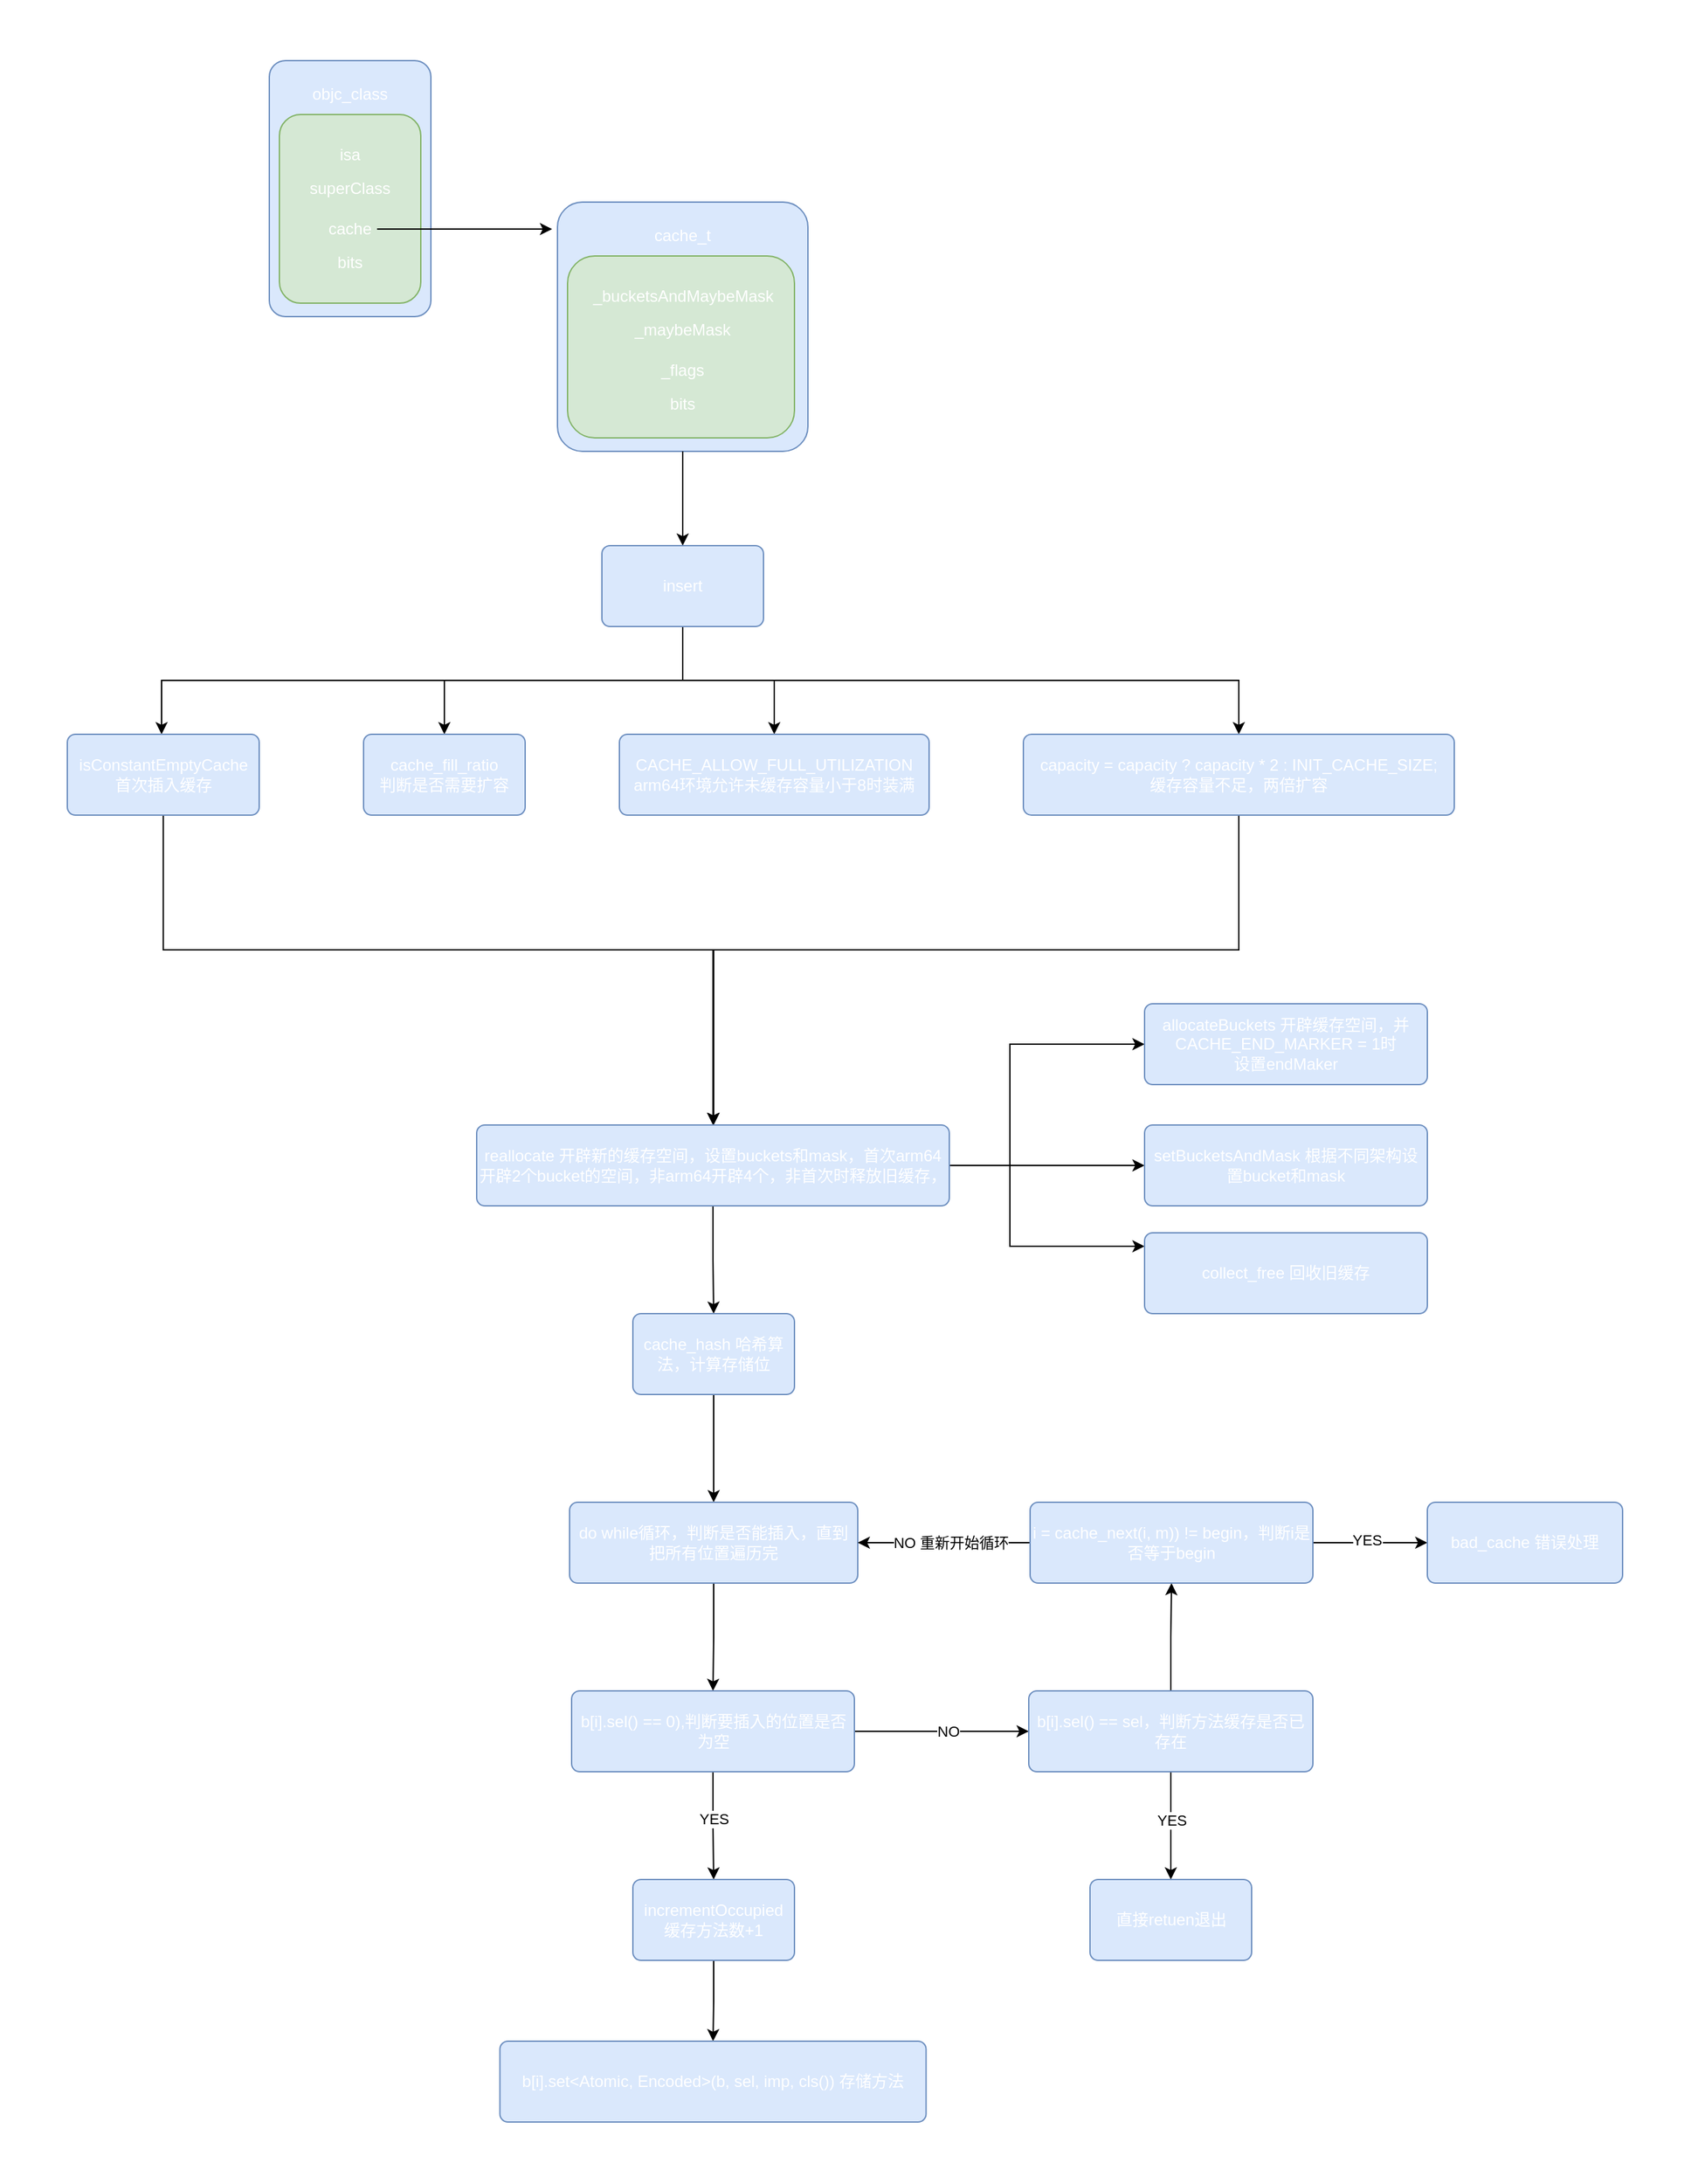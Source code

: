<mxfile version="16.5.3" type="github">
  <diagram id="GWe7Bkh_3yiA04J57Kds" name="Page-1">
    <mxGraphModel dx="2543" dy="1040" grid="1" gridSize="15" guides="1" tooltips="1" connect="1" arrows="1" fold="1" page="1" pageScale="1" pageWidth="827" pageHeight="1169" background="#ffffff" math="0" shadow="0">
      <root>
        <mxCell id="0" />
        <mxCell id="1" parent="0" />
        <mxCell id="cwMvu9VMHTUKVl1rPx6v-28" value="" style="rounded=0;whiteSpace=wrap;html=1;fontColor=#ffffff;fillColor=default;strokeColor=none;" parent="1" vertex="1">
          <mxGeometry x="-120" y="165" width="1260" height="1620" as="geometry" />
        </mxCell>
        <mxCell id="cwMvu9VMHTUKVl1rPx6v-1" value="" style="rounded=1;whiteSpace=wrap;html=1;arcSize=10;fillColor=#dae8fc;strokeColor=#6c8ebf;" parent="1" vertex="1">
          <mxGeometry x="80" y="210" width="120" height="190" as="geometry" />
        </mxCell>
        <mxCell id="cwMvu9VMHTUKVl1rPx6v-2" value="&lt;font color=&quot;#ffffff&quot;&gt;objc_class&lt;/font&gt;" style="text;html=1;align=center;verticalAlign=middle;whiteSpace=wrap;rounded=0;" parent="1" vertex="1">
          <mxGeometry x="110" y="220" width="60" height="30" as="geometry" />
        </mxCell>
        <mxCell id="cwMvu9VMHTUKVl1rPx6v-3" value="" style="rounded=1;whiteSpace=wrap;html=1;fillColor=#d5e8d4;strokeColor=#82b366;" parent="1" vertex="1">
          <mxGeometry x="87.5" y="250" width="105" height="140" as="geometry" />
        </mxCell>
        <mxCell id="cwMvu9VMHTUKVl1rPx6v-4" value="&lt;font color=&quot;#ffffff&quot;&gt;isa&lt;/font&gt;" style="text;html=1;strokeColor=none;fillColor=none;align=center;verticalAlign=middle;whiteSpace=wrap;rounded=0;" parent="1" vertex="1">
          <mxGeometry x="110" y="270" width="60" height="20" as="geometry" />
        </mxCell>
        <mxCell id="cwMvu9VMHTUKVl1rPx6v-5" value="&lt;font color=&quot;#ffffff&quot;&gt;superClass&lt;/font&gt;" style="text;html=1;strokeColor=none;fillColor=none;align=center;verticalAlign=middle;whiteSpace=wrap;rounded=0;" parent="1" vertex="1">
          <mxGeometry x="110" y="295" width="60" height="20" as="geometry" />
        </mxCell>
        <mxCell id="cwMvu9VMHTUKVl1rPx6v-6" value="&lt;font color=&quot;#ffffff&quot;&gt;cache&lt;/font&gt;" style="text;html=1;strokeColor=none;fillColor=none;align=center;verticalAlign=middle;whiteSpace=wrap;rounded=0;" parent="1" vertex="1">
          <mxGeometry x="110" y="330" width="60" height="10" as="geometry" />
        </mxCell>
        <mxCell id="cwMvu9VMHTUKVl1rPx6v-7" value="&lt;font color=&quot;#ffffff&quot;&gt;bits&lt;/font&gt;" style="text;html=1;strokeColor=none;fillColor=none;align=center;verticalAlign=middle;whiteSpace=wrap;rounded=0;" parent="1" vertex="1">
          <mxGeometry x="110" y="350" width="60" height="20" as="geometry" />
        </mxCell>
        <mxCell id="cwMvu9VMHTUKVl1rPx6v-9" value="" style="rounded=1;whiteSpace=wrap;html=1;fillColor=#dae8fc;strokeColor=#6c8ebf;arcSize=10;" parent="1" vertex="1">
          <mxGeometry x="294" y="315" width="186" height="185" as="geometry" />
        </mxCell>
        <mxCell id="cwMvu9VMHTUKVl1rPx6v-17" value="" style="edgeStyle=orthogonalEdgeStyle;rounded=0;orthogonalLoop=1;jettySize=auto;html=1;fontColor=#ffffff;" parent="1" source="cwMvu9VMHTUKVl1rPx6v-10" target="cwMvu9VMHTUKVl1rPx6v-11" edge="1">
          <mxGeometry relative="1" as="geometry" />
        </mxCell>
        <mxCell id="cwMvu9VMHTUKVl1rPx6v-10" value="&lt;font color=&quot;#ffffff&quot;&gt;cache_t&lt;/font&gt;" style="text;html=1;align=center;verticalAlign=middle;whiteSpace=wrap;rounded=0;" parent="1" vertex="1">
          <mxGeometry x="357" y="325" width="60" height="30" as="geometry" />
        </mxCell>
        <mxCell id="cwMvu9VMHTUKVl1rPx6v-11" value="" style="rounded=1;whiteSpace=wrap;html=1;fillColor=#d5e8d4;strokeColor=#82b366;" parent="1" vertex="1">
          <mxGeometry x="301.5" y="355" width="168.5" height="135" as="geometry" />
        </mxCell>
        <mxCell id="cwMvu9VMHTUKVl1rPx6v-12" value="&lt;font color=&quot;#ffffff&quot;&gt;_bucketsAndMaybeMask&lt;/font&gt;" style="text;html=1;strokeColor=none;fillColor=none;align=center;verticalAlign=middle;whiteSpace=wrap;rounded=0;" parent="1" vertex="1">
          <mxGeometry x="311.5" y="375" width="151" height="20" as="geometry" />
        </mxCell>
        <mxCell id="cwMvu9VMHTUKVl1rPx6v-13" value="&lt;font color=&quot;#ffffff&quot;&gt;_maybeMask&lt;/font&gt;" style="text;html=1;strokeColor=none;fillColor=none;align=center;verticalAlign=middle;whiteSpace=wrap;rounded=0;" parent="1" vertex="1">
          <mxGeometry x="357" y="400" width="60" height="20" as="geometry" />
        </mxCell>
        <mxCell id="cwMvu9VMHTUKVl1rPx6v-14" value="&lt;font color=&quot;#ffffff&quot;&gt;_flags&lt;/font&gt;" style="text;html=1;strokeColor=none;fillColor=none;align=center;verticalAlign=middle;whiteSpace=wrap;rounded=0;" parent="1" vertex="1">
          <mxGeometry x="357" y="435" width="60" height="10" as="geometry" />
        </mxCell>
        <mxCell id="cwMvu9VMHTUKVl1rPx6v-15" value="&lt;font color=&quot;#ffffff&quot;&gt;bits&lt;/font&gt;" style="text;html=1;strokeColor=none;fillColor=none;align=center;verticalAlign=middle;whiteSpace=wrap;rounded=0;" parent="1" vertex="1">
          <mxGeometry x="357" y="455" width="60" height="20" as="geometry" />
        </mxCell>
        <mxCell id="cwMvu9VMHTUKVl1rPx6v-19" value="&lt;font color=&quot;#ffffff&quot;&gt;objc_class&lt;/font&gt;" style="text;html=1;align=center;verticalAlign=middle;whiteSpace=wrap;rounded=0;" parent="1" vertex="1">
          <mxGeometry x="600" y="370" width="60" height="30" as="geometry" />
        </mxCell>
        <mxCell id="cwMvu9VMHTUKVl1rPx6v-21" value="&lt;font color=&quot;#ffffff&quot;&gt;sel&lt;/font&gt;" style="text;html=1;strokeColor=none;fillColor=none;align=center;verticalAlign=middle;whiteSpace=wrap;rounded=0;" parent="1" vertex="1">
          <mxGeometry x="600" y="420" width="60" height="20" as="geometry" />
        </mxCell>
        <mxCell id="cwMvu9VMHTUKVl1rPx6v-22" value="&lt;font color=&quot;#ffffff&quot;&gt;imp&lt;/font&gt;" style="text;html=1;strokeColor=none;fillColor=none;align=center;verticalAlign=middle;whiteSpace=wrap;rounded=0;" parent="1" vertex="1">
          <mxGeometry x="600" y="445" width="60" height="20" as="geometry" />
        </mxCell>
        <mxCell id="cwMvu9VMHTUKVl1rPx6v-26" value="" style="endArrow=classic;html=1;rounded=0;fontColor=#ffffff;fillColor=#e51400;strokeColor=#000000;" parent="1" edge="1">
          <mxGeometry width="50" height="50" relative="1" as="geometry">
            <mxPoint x="160" y="335" as="sourcePoint" />
            <mxPoint x="290" y="335" as="targetPoint" />
          </mxGeometry>
        </mxCell>
        <mxCell id="GGE1pfPWc1a0W7U9PYZ3-8" value="" style="edgeStyle=orthogonalEdgeStyle;rounded=0;orthogonalLoop=1;jettySize=auto;html=1;exitX=0.5;exitY=1;exitDx=0;exitDy=0;" edge="1" parent="1" source="cwMvu9VMHTUKVl1rPx6v-9" target="GGE1pfPWc1a0W7U9PYZ3-7">
          <mxGeometry relative="1" as="geometry">
            <mxPoint x="387" y="510" as="sourcePoint" />
          </mxGeometry>
        </mxCell>
        <mxCell id="GGE1pfPWc1a0W7U9PYZ3-10" value="" style="edgeStyle=orthogonalEdgeStyle;rounded=0;orthogonalLoop=1;jettySize=auto;html=1;" edge="1" parent="1" source="GGE1pfPWc1a0W7U9PYZ3-7" target="GGE1pfPWc1a0W7U9PYZ3-9">
          <mxGeometry relative="1" as="geometry">
            <Array as="points">
              <mxPoint x="387" y="670" />
              <mxPoint x="800" y="670" />
            </Array>
          </mxGeometry>
        </mxCell>
        <mxCell id="GGE1pfPWc1a0W7U9PYZ3-12" value="" style="edgeStyle=orthogonalEdgeStyle;rounded=0;orthogonalLoop=1;jettySize=auto;html=1;" edge="1" parent="1" source="GGE1pfPWc1a0W7U9PYZ3-7" target="GGE1pfPWc1a0W7U9PYZ3-11">
          <mxGeometry relative="1" as="geometry">
            <Array as="points">
              <mxPoint x="387" y="670" />
              <mxPoint y="670" />
            </Array>
          </mxGeometry>
        </mxCell>
        <mxCell id="GGE1pfPWc1a0W7U9PYZ3-14" value="" style="edgeStyle=orthogonalEdgeStyle;rounded=0;orthogonalLoop=1;jettySize=auto;html=1;" edge="1" parent="1" source="GGE1pfPWc1a0W7U9PYZ3-7" target="GGE1pfPWc1a0W7U9PYZ3-13">
          <mxGeometry relative="1" as="geometry">
            <Array as="points">
              <mxPoint x="387" y="670" />
              <mxPoint x="210" y="670" />
            </Array>
          </mxGeometry>
        </mxCell>
        <mxCell id="GGE1pfPWc1a0W7U9PYZ3-16" value="" style="edgeStyle=orthogonalEdgeStyle;rounded=0;orthogonalLoop=1;jettySize=auto;html=1;" edge="1" parent="1" source="GGE1pfPWc1a0W7U9PYZ3-7" target="GGE1pfPWc1a0W7U9PYZ3-15">
          <mxGeometry relative="1" as="geometry" />
        </mxCell>
        <mxCell id="GGE1pfPWc1a0W7U9PYZ3-7" value="&lt;font color=&quot;#ffffff&quot;&gt;insert&lt;/font&gt;" style="whiteSpace=wrap;html=1;fillColor=#dae8fc;strokeColor=#6c8ebf;arcSize=10;rounded=1;" vertex="1" parent="1">
          <mxGeometry x="327" y="570" width="120" height="60" as="geometry" />
        </mxCell>
        <mxCell id="GGE1pfPWc1a0W7U9PYZ3-18" value="" style="edgeStyle=orthogonalEdgeStyle;rounded=0;orthogonalLoop=1;jettySize=auto;html=1;fontColor=#ffffff;strokeColor=#000000;" edge="1" parent="1" source="GGE1pfPWc1a0W7U9PYZ3-9" target="GGE1pfPWc1a0W7U9PYZ3-17">
          <mxGeometry relative="1" as="geometry">
            <Array as="points">
              <mxPoint x="800" y="870" />
              <mxPoint x="410" y="870" />
            </Array>
          </mxGeometry>
        </mxCell>
        <mxCell id="GGE1pfPWc1a0W7U9PYZ3-9" value="&lt;font color=&quot;#ffffff&quot;&gt;capacity = capacity ? capacity * 2 : INIT_CACHE_SIZE;&lt;br&gt;缓存容量不足，两倍扩容&lt;/font&gt;" style="whiteSpace=wrap;html=1;fillColor=#dae8fc;strokeColor=#6c8ebf;arcSize=10;rounded=1;" vertex="1" parent="1">
          <mxGeometry x="640" y="710" width="320" height="60" as="geometry" />
        </mxCell>
        <mxCell id="GGE1pfPWc1a0W7U9PYZ3-19" style="edgeStyle=orthogonalEdgeStyle;rounded=0;orthogonalLoop=1;jettySize=auto;html=1;entryX=0.5;entryY=0;entryDx=0;entryDy=0;fontColor=#ffffff;strokeColor=#000000;" edge="1" parent="1" source="GGE1pfPWc1a0W7U9PYZ3-11" target="GGE1pfPWc1a0W7U9PYZ3-17">
          <mxGeometry relative="1" as="geometry">
            <Array as="points">
              <mxPoint x="1" y="870" />
              <mxPoint x="410" y="870" />
            </Array>
          </mxGeometry>
        </mxCell>
        <mxCell id="GGE1pfPWc1a0W7U9PYZ3-11" value="&lt;font color=&quot;#ffffff&quot;&gt;isConstantEmptyCache&lt;br&gt;首次插入缓存&lt;/font&gt;" style="whiteSpace=wrap;html=1;fillColor=#dae8fc;strokeColor=#6c8ebf;arcSize=10;rounded=1;" vertex="1" parent="1">
          <mxGeometry x="-70" y="710" width="142.5" height="60" as="geometry" />
        </mxCell>
        <mxCell id="GGE1pfPWc1a0W7U9PYZ3-13" value="&lt;font color=&quot;#ffffff&quot;&gt;cache_fill_ratio&lt;br&gt;判断是否需要扩容&lt;br&gt;&lt;/font&gt;" style="whiteSpace=wrap;html=1;fillColor=#dae8fc;strokeColor=#6c8ebf;arcSize=10;rounded=1;" vertex="1" parent="1">
          <mxGeometry x="150" y="710" width="120" height="60" as="geometry" />
        </mxCell>
        <mxCell id="GGE1pfPWc1a0W7U9PYZ3-15" value="&lt;font color=&quot;#ffffff&quot;&gt;CACHE_ALLOW_FULL_UTILIZATION&lt;br&gt;arm64环境允许未缓存容量小于8时装满&lt;br&gt;&lt;/font&gt;" style="whiteSpace=wrap;html=1;fillColor=#dae8fc;strokeColor=#6c8ebf;arcSize=10;rounded=1;" vertex="1" parent="1">
          <mxGeometry x="340" y="710" width="230" height="60" as="geometry" />
        </mxCell>
        <mxCell id="GGE1pfPWc1a0W7U9PYZ3-21" value="" style="edgeStyle=orthogonalEdgeStyle;rounded=0;orthogonalLoop=1;jettySize=auto;html=1;fontColor=#ffffff;strokeColor=#000000;" edge="1" parent="1" source="GGE1pfPWc1a0W7U9PYZ3-17" target="GGE1pfPWc1a0W7U9PYZ3-20">
          <mxGeometry relative="1" as="geometry">
            <Array as="points">
              <mxPoint x="630" y="1030" />
              <mxPoint x="630" y="940" />
            </Array>
          </mxGeometry>
        </mxCell>
        <mxCell id="GGE1pfPWc1a0W7U9PYZ3-23" value="" style="edgeStyle=orthogonalEdgeStyle;rounded=0;orthogonalLoop=1;jettySize=auto;html=1;fontColor=#ffffff;strokeColor=#000000;" edge="1" parent="1" source="GGE1pfPWc1a0W7U9PYZ3-17" target="GGE1pfPWc1a0W7U9PYZ3-22">
          <mxGeometry relative="1" as="geometry" />
        </mxCell>
        <mxCell id="GGE1pfPWc1a0W7U9PYZ3-25" value="" style="edgeStyle=orthogonalEdgeStyle;rounded=0;orthogonalLoop=1;jettySize=auto;html=1;fontColor=#ffffff;strokeColor=#000000;" edge="1" parent="1" source="GGE1pfPWc1a0W7U9PYZ3-17" target="GGE1pfPWc1a0W7U9PYZ3-24">
          <mxGeometry relative="1" as="geometry">
            <Array as="points">
              <mxPoint x="630" y="1030" />
              <mxPoint x="630" y="1090" />
            </Array>
          </mxGeometry>
        </mxCell>
        <mxCell id="GGE1pfPWc1a0W7U9PYZ3-29" value="" style="edgeStyle=orthogonalEdgeStyle;rounded=0;orthogonalLoop=1;jettySize=auto;html=1;fontColor=#ffffff;strokeColor=#000000;" edge="1" parent="1" source="GGE1pfPWc1a0W7U9PYZ3-17" target="GGE1pfPWc1a0W7U9PYZ3-28">
          <mxGeometry relative="1" as="geometry" />
        </mxCell>
        <mxCell id="GGE1pfPWc1a0W7U9PYZ3-17" value="&lt;font color=&quot;#ffffff&quot;&gt;reallocate 开辟新的缓存空间，设置buckets和mask，首次arm64开辟2个bucket的空间，非arm64开辟4个，非首次时释放旧缓存，&lt;/font&gt;" style="whiteSpace=wrap;html=1;fillColor=#dae8fc;strokeColor=#6c8ebf;arcSize=10;rounded=1;" vertex="1" parent="1">
          <mxGeometry x="234" y="1000" width="351" height="60" as="geometry" />
        </mxCell>
        <mxCell id="GGE1pfPWc1a0W7U9PYZ3-20" value="&lt;font color=&quot;#ffffff&quot;&gt;allocateBuckets 开辟缓存空间，并CACHE_END_MARKER = 1时&lt;br&gt;设置endMaker&lt;/font&gt;" style="whiteSpace=wrap;html=1;fillColor=#dae8fc;strokeColor=#6c8ebf;arcSize=10;rounded=1;" vertex="1" parent="1">
          <mxGeometry x="730" y="910" width="210" height="60" as="geometry" />
        </mxCell>
        <mxCell id="GGE1pfPWc1a0W7U9PYZ3-22" value="&lt;font color=&quot;#ffffff&quot;&gt;setBucketsAndMask 根据不同架构设置bucket和mask&lt;/font&gt;" style="whiteSpace=wrap;html=1;fillColor=#dae8fc;strokeColor=#6c8ebf;arcSize=10;rounded=1;" vertex="1" parent="1">
          <mxGeometry x="730" y="1000" width="210" height="60" as="geometry" />
        </mxCell>
        <mxCell id="GGE1pfPWc1a0W7U9PYZ3-24" value="&lt;font color=&quot;#ffffff&quot;&gt;collect_free 回收旧缓存&lt;/font&gt;" style="whiteSpace=wrap;html=1;fillColor=#dae8fc;strokeColor=#6c8ebf;arcSize=10;rounded=1;" vertex="1" parent="1">
          <mxGeometry x="730" y="1080" width="210" height="60" as="geometry" />
        </mxCell>
        <mxCell id="GGE1pfPWc1a0W7U9PYZ3-31" value="" style="edgeStyle=orthogonalEdgeStyle;rounded=0;orthogonalLoop=1;jettySize=auto;html=1;fontColor=#FFFFFF;strokeColor=#000000;" edge="1" parent="1" source="GGE1pfPWc1a0W7U9PYZ3-28" target="GGE1pfPWc1a0W7U9PYZ3-30">
          <mxGeometry relative="1" as="geometry" />
        </mxCell>
        <mxCell id="GGE1pfPWc1a0W7U9PYZ3-28" value="&lt;font color=&quot;#ffffff&quot;&gt;cache_hash 哈希算法，计算存储位&lt;/font&gt;" style="whiteSpace=wrap;html=1;fillColor=#dae8fc;strokeColor=#6c8ebf;arcSize=10;rounded=1;" vertex="1" parent="1">
          <mxGeometry x="350" y="1140" width="120" height="60" as="geometry" />
        </mxCell>
        <mxCell id="GGE1pfPWc1a0W7U9PYZ3-33" value="" style="edgeStyle=orthogonalEdgeStyle;rounded=0;orthogonalLoop=1;jettySize=auto;html=1;fontColor=#FFFFFF;strokeColor=#000000;" edge="1" parent="1" source="GGE1pfPWc1a0W7U9PYZ3-30" target="GGE1pfPWc1a0W7U9PYZ3-32">
          <mxGeometry relative="1" as="geometry" />
        </mxCell>
        <mxCell id="GGE1pfPWc1a0W7U9PYZ3-30" value="&lt;font color=&quot;#ffffff&quot;&gt;do while循环，判断是否能插入，直到把所有位置遍历完&lt;/font&gt;" style="whiteSpace=wrap;html=1;fillColor=#dae8fc;strokeColor=#6c8ebf;arcSize=10;rounded=1;" vertex="1" parent="1">
          <mxGeometry x="303" y="1280" width="214" height="60" as="geometry" />
        </mxCell>
        <mxCell id="GGE1pfPWc1a0W7U9PYZ3-37" value="" style="edgeStyle=orthogonalEdgeStyle;rounded=0;orthogonalLoop=1;jettySize=auto;html=1;fontColor=#FFFFFF;strokeColor=#000000;" edge="1" parent="1" source="GGE1pfPWc1a0W7U9PYZ3-32" target="GGE1pfPWc1a0W7U9PYZ3-36">
          <mxGeometry relative="1" as="geometry" />
        </mxCell>
        <mxCell id="GGE1pfPWc1a0W7U9PYZ3-38" value="NO" style="edgeLabel;html=1;align=center;verticalAlign=middle;resizable=0;points=[];fontColor=#000000;" vertex="1" connectable="0" parent="GGE1pfPWc1a0W7U9PYZ3-37">
          <mxGeometry x="0.248" relative="1" as="geometry">
            <mxPoint x="-12" as="offset" />
          </mxGeometry>
        </mxCell>
        <mxCell id="GGE1pfPWc1a0W7U9PYZ3-50" value="" style="edgeStyle=orthogonalEdgeStyle;rounded=0;orthogonalLoop=1;jettySize=auto;html=1;fontColor=#000000;strokeColor=#000000;" edge="1" parent="1" source="GGE1pfPWc1a0W7U9PYZ3-32" target="GGE1pfPWc1a0W7U9PYZ3-49">
          <mxGeometry relative="1" as="geometry" />
        </mxCell>
        <mxCell id="GGE1pfPWc1a0W7U9PYZ3-51" value="YES" style="edgeLabel;html=1;align=center;verticalAlign=middle;resizable=0;points=[];fontColor=#000000;" vertex="1" connectable="0" parent="GGE1pfPWc1a0W7U9PYZ3-50">
          <mxGeometry x="-0.338" relative="1" as="geometry">
            <mxPoint y="8" as="offset" />
          </mxGeometry>
        </mxCell>
        <mxCell id="GGE1pfPWc1a0W7U9PYZ3-32" value="&lt;font color=&quot;#ffffff&quot;&gt;b[i].sel() == 0),判断要插入的位置是否为空&lt;/font&gt;" style="whiteSpace=wrap;html=1;fillColor=#dae8fc;strokeColor=#6c8ebf;arcSize=10;rounded=1;" vertex="1" parent="1">
          <mxGeometry x="304.5" y="1420" width="210" height="60" as="geometry" />
        </mxCell>
        <mxCell id="GGE1pfPWc1a0W7U9PYZ3-40" value="" style="edgeStyle=orthogonalEdgeStyle;rounded=0;orthogonalLoop=1;jettySize=auto;html=1;fontColor=#000000;strokeColor=#000000;" edge="1" parent="1" source="GGE1pfPWc1a0W7U9PYZ3-36" target="GGE1pfPWc1a0W7U9PYZ3-39">
          <mxGeometry relative="1" as="geometry" />
        </mxCell>
        <mxCell id="GGE1pfPWc1a0W7U9PYZ3-41" value="YES" style="edgeLabel;html=1;align=center;verticalAlign=middle;resizable=0;points=[];fontColor=#000000;" vertex="1" connectable="0" parent="GGE1pfPWc1a0W7U9PYZ3-40">
          <mxGeometry x="-0.113" relative="1" as="geometry">
            <mxPoint as="offset" />
          </mxGeometry>
        </mxCell>
        <mxCell id="GGE1pfPWc1a0W7U9PYZ3-43" value="" style="edgeStyle=orthogonalEdgeStyle;rounded=0;orthogonalLoop=1;jettySize=auto;html=1;fontColor=#000000;strokeColor=#000000;" edge="1" parent="1" source="GGE1pfPWc1a0W7U9PYZ3-36" target="GGE1pfPWc1a0W7U9PYZ3-42">
          <mxGeometry relative="1" as="geometry" />
        </mxCell>
        <mxCell id="GGE1pfPWc1a0W7U9PYZ3-36" value="&lt;font color=&quot;#ffffff&quot;&gt;b[i].sel() == sel，判断方法缓存是否已存在&lt;/font&gt;" style="whiteSpace=wrap;html=1;fillColor=#dae8fc;strokeColor=#6c8ebf;arcSize=10;rounded=1;" vertex="1" parent="1">
          <mxGeometry x="644" y="1420" width="211" height="60" as="geometry" />
        </mxCell>
        <mxCell id="GGE1pfPWc1a0W7U9PYZ3-39" value="&lt;font color=&quot;#ffffff&quot;&gt;直接retuen退出&lt;/font&gt;" style="whiteSpace=wrap;html=1;fillColor=#dae8fc;strokeColor=#6c8ebf;arcSize=10;rounded=1;" vertex="1" parent="1">
          <mxGeometry x="689.5" y="1560" width="120" height="60" as="geometry" />
        </mxCell>
        <mxCell id="GGE1pfPWc1a0W7U9PYZ3-44" style="edgeStyle=orthogonalEdgeStyle;rounded=0;orthogonalLoop=1;jettySize=auto;html=1;entryX=1;entryY=0.5;entryDx=0;entryDy=0;fontColor=#000000;strokeColor=#000000;" edge="1" parent="1" source="GGE1pfPWc1a0W7U9PYZ3-42" target="GGE1pfPWc1a0W7U9PYZ3-30">
          <mxGeometry relative="1" as="geometry" />
        </mxCell>
        <mxCell id="GGE1pfPWc1a0W7U9PYZ3-45" value="NO 重新开始循环" style="edgeLabel;html=1;align=center;verticalAlign=middle;resizable=0;points=[];fontColor=#000000;" vertex="1" connectable="0" parent="GGE1pfPWc1a0W7U9PYZ3-44">
          <mxGeometry x="-0.081" relative="1" as="geometry">
            <mxPoint as="offset" />
          </mxGeometry>
        </mxCell>
        <mxCell id="GGE1pfPWc1a0W7U9PYZ3-47" value="" style="edgeStyle=orthogonalEdgeStyle;rounded=0;orthogonalLoop=1;jettySize=auto;html=1;fontColor=#000000;strokeColor=#000000;" edge="1" parent="1" source="GGE1pfPWc1a0W7U9PYZ3-42" target="GGE1pfPWc1a0W7U9PYZ3-46">
          <mxGeometry relative="1" as="geometry" />
        </mxCell>
        <mxCell id="GGE1pfPWc1a0W7U9PYZ3-48" value="YES" style="edgeLabel;html=1;align=center;verticalAlign=middle;resizable=0;points=[];fontColor=#000000;" vertex="1" connectable="0" parent="GGE1pfPWc1a0W7U9PYZ3-47">
          <mxGeometry x="-0.072" y="3" relative="1" as="geometry">
            <mxPoint y="1" as="offset" />
          </mxGeometry>
        </mxCell>
        <mxCell id="GGE1pfPWc1a0W7U9PYZ3-42" value="&lt;font color=&quot;#ffffff&quot;&gt;i = cache_next(i, m)) != begin，判断i是否等于begin&lt;/font&gt;" style="whiteSpace=wrap;html=1;fillColor=#dae8fc;strokeColor=#6c8ebf;arcSize=10;rounded=1;" vertex="1" parent="1">
          <mxGeometry x="645" y="1280" width="210" height="60" as="geometry" />
        </mxCell>
        <mxCell id="GGE1pfPWc1a0W7U9PYZ3-46" value="&lt;font color=&quot;#ffffff&quot;&gt;bad_cache 错误处理&lt;/font&gt;" style="whiteSpace=wrap;html=1;fillColor=#dae8fc;strokeColor=#6c8ebf;arcSize=10;rounded=1;" vertex="1" parent="1">
          <mxGeometry x="940" y="1280" width="145" height="60" as="geometry" />
        </mxCell>
        <mxCell id="GGE1pfPWc1a0W7U9PYZ3-53" value="" style="edgeStyle=orthogonalEdgeStyle;rounded=0;orthogonalLoop=1;jettySize=auto;html=1;fontColor=#000000;strokeColor=#000000;" edge="1" parent="1" source="GGE1pfPWc1a0W7U9PYZ3-49" target="GGE1pfPWc1a0W7U9PYZ3-52">
          <mxGeometry relative="1" as="geometry" />
        </mxCell>
        <mxCell id="GGE1pfPWc1a0W7U9PYZ3-49" value="&lt;font color=&quot;#ffffff&quot;&gt;incrementOccupied 缓存方法数+1&lt;/font&gt;" style="whiteSpace=wrap;html=1;fillColor=#dae8fc;strokeColor=#6c8ebf;arcSize=10;rounded=1;" vertex="1" parent="1">
          <mxGeometry x="350" y="1560" width="120" height="60" as="geometry" />
        </mxCell>
        <mxCell id="GGE1pfPWc1a0W7U9PYZ3-52" value="&lt;font color=&quot;#ffffff&quot;&gt;b[i].set&amp;lt;Atomic, Encoded&amp;gt;(b, sel, imp, cls()) 存储方法&lt;/font&gt;" style="whiteSpace=wrap;html=1;fillColor=#dae8fc;strokeColor=#6c8ebf;arcSize=10;rounded=1;" vertex="1" parent="1">
          <mxGeometry x="251.25" y="1680" width="316.5" height="60" as="geometry" />
        </mxCell>
      </root>
    </mxGraphModel>
  </diagram>
</mxfile>
